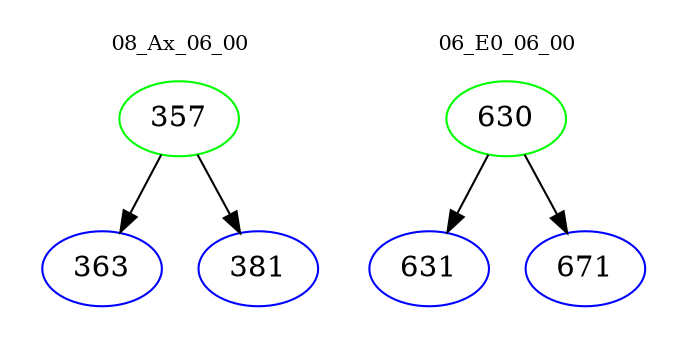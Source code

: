 digraph{
subgraph cluster_0 {
color = white
label = "08_Ax_06_00";
fontsize=10;
T0_357 [label="357", color="green"]
T0_357 -> T0_363 [color="black"]
T0_363 [label="363", color="blue"]
T0_357 -> T0_381 [color="black"]
T0_381 [label="381", color="blue"]
}
subgraph cluster_1 {
color = white
label = "06_E0_06_00";
fontsize=10;
T1_630 [label="630", color="green"]
T1_630 -> T1_631 [color="black"]
T1_631 [label="631", color="blue"]
T1_630 -> T1_671 [color="black"]
T1_671 [label="671", color="blue"]
}
}
